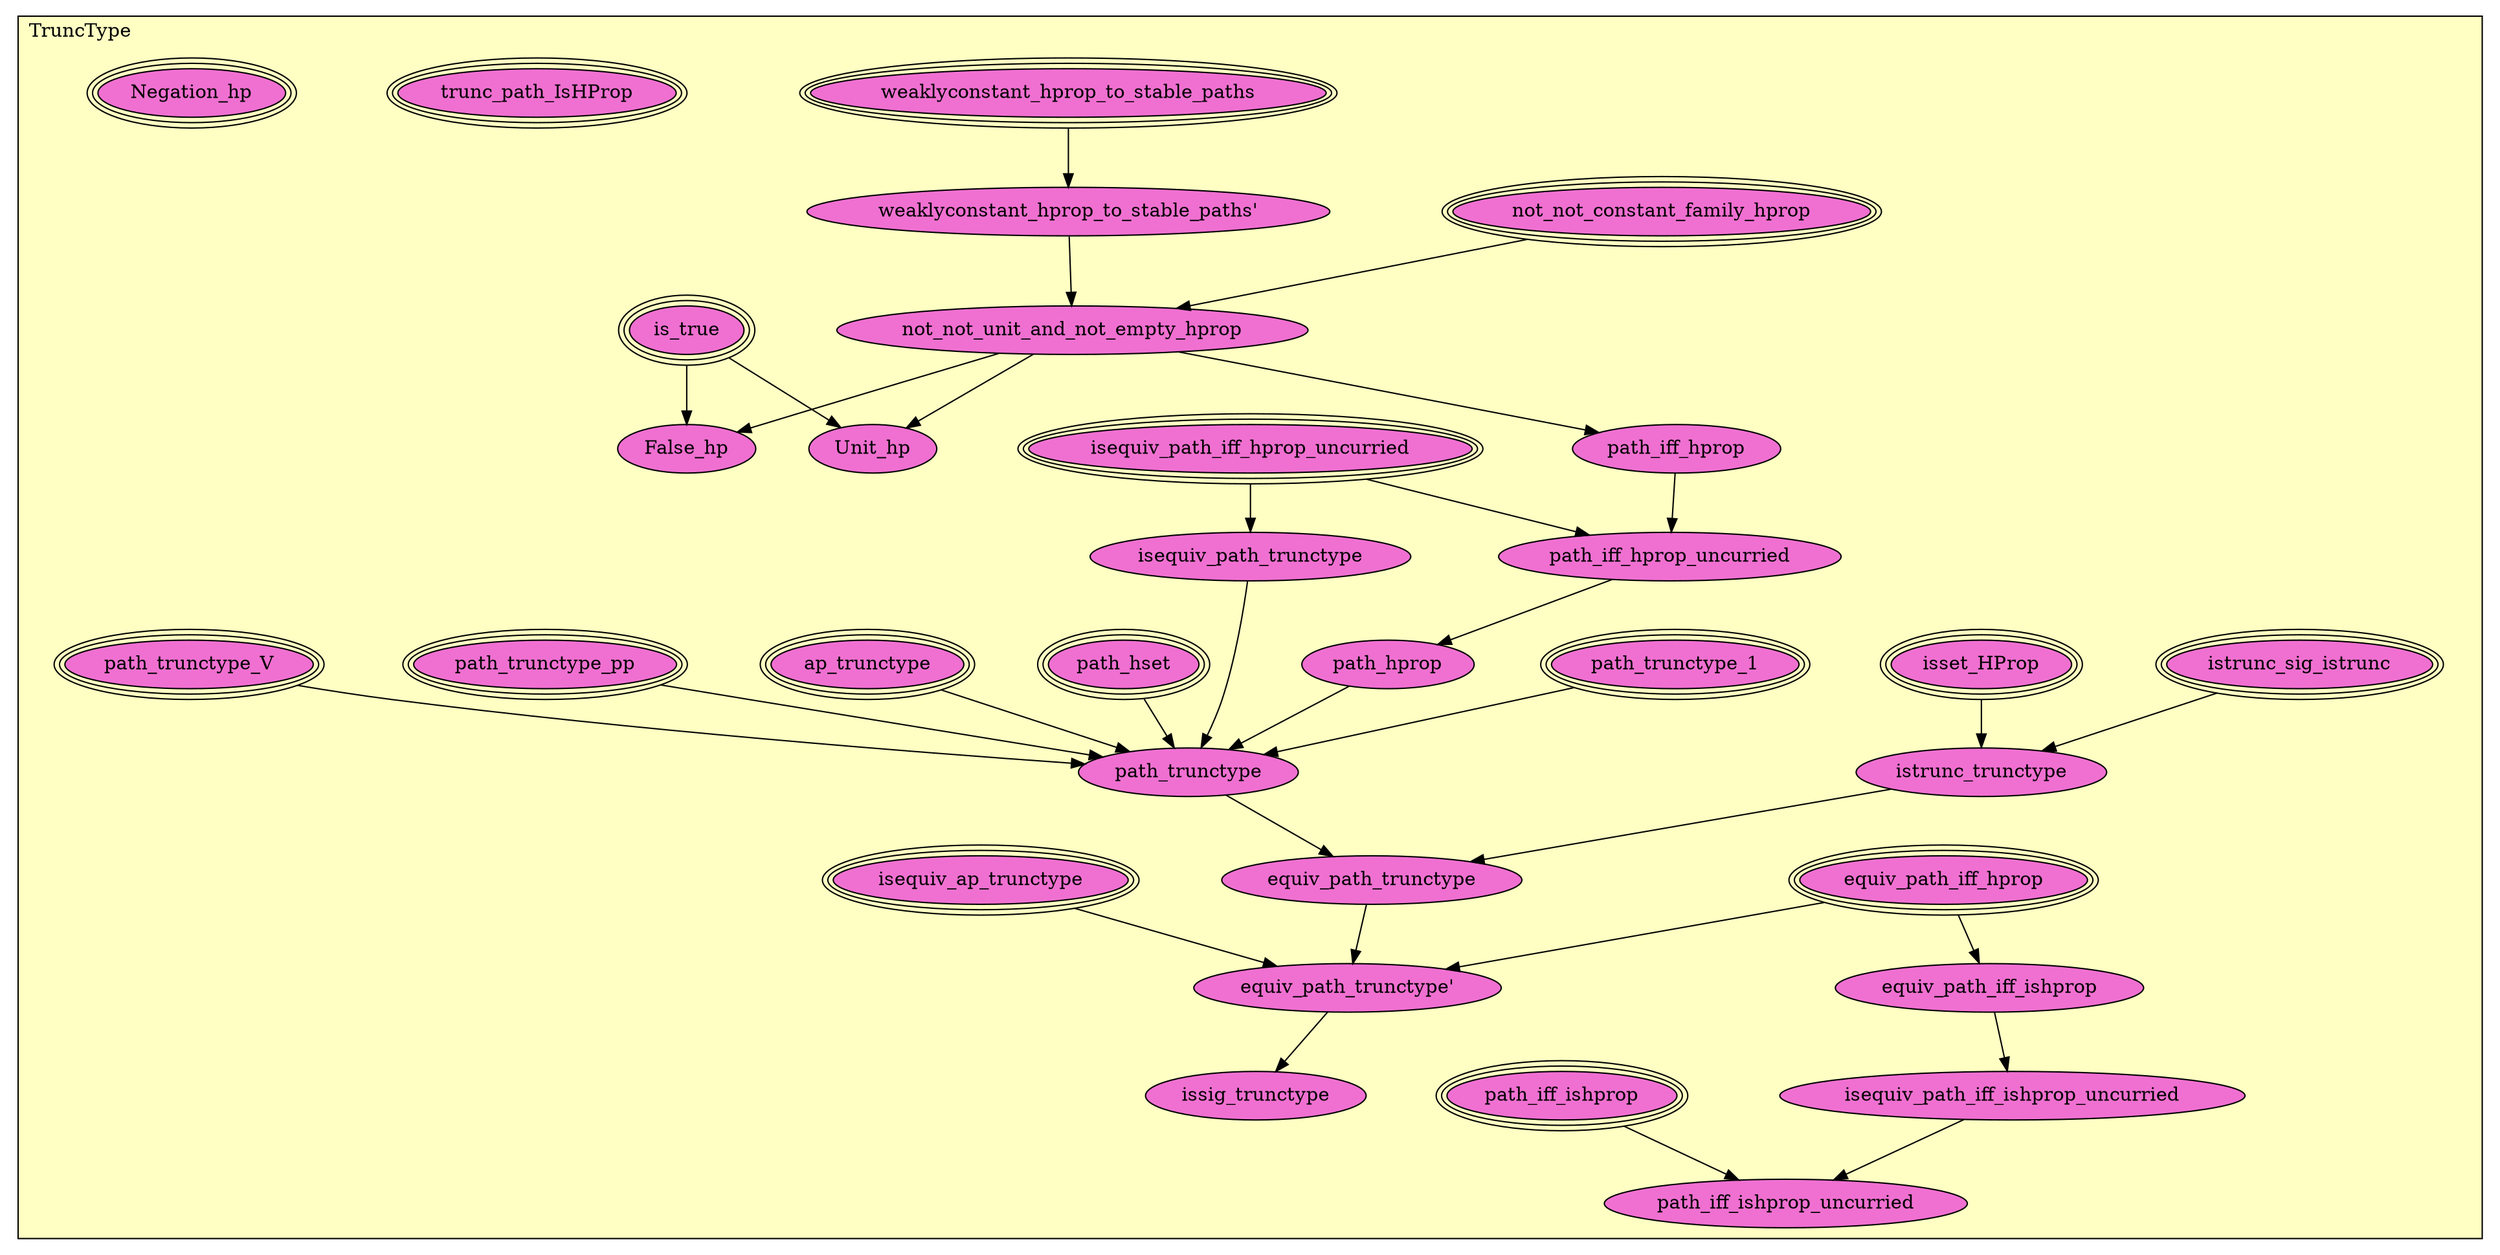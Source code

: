 digraph HoTT_Universes_TruncType {
  graph [ratio=0.5]
  node [style=filled]
TruncType_not_not_constant_family_hprop [label="not_not_constant_family_hprop", URL=<TruncType.html#not_not_constant_family_hprop>, peripheries=3, fillcolor="#F070D1"] ;
TruncType_weaklyconstant_hprop_to_stable_paths [label="weaklyconstant_hprop_to_stable_paths", URL=<TruncType.html#weaklyconstant_hprop_to_stable_paths>, peripheries=3, fillcolor="#F070D1"] ;
TruncType_weaklyconstant_hprop_to_stable_paths_ [label="weaklyconstant_hprop_to_stable_paths'", URL=<TruncType.html#weaklyconstant_hprop_to_stable_paths'>, fillcolor="#F070D1"] ;
TruncType_not_not_unit_and_not_empty_hprop [label="not_not_unit_and_not_empty_hprop", URL=<TruncType.html#not_not_unit_and_not_empty_hprop>, fillcolor="#F070D1"] ;
TruncType_equiv_path_iff_hprop [label="equiv_path_iff_hprop", URL=<TruncType.html#equiv_path_iff_hprop>, peripheries=3, fillcolor="#F070D1"] ;
TruncType_equiv_path_iff_ishprop [label="equiv_path_iff_ishprop", URL=<TruncType.html#equiv_path_iff_ishprop>, fillcolor="#F070D1"] ;
TruncType_path_iff_hprop [label="path_iff_hprop", URL=<TruncType.html#path_iff_hprop>, fillcolor="#F070D1"] ;
TruncType_path_iff_ishprop [label="path_iff_ishprop", URL=<TruncType.html#path_iff_ishprop>, peripheries=3, fillcolor="#F070D1"] ;
TruncType_isequiv_path_iff_hprop_uncurried [label="isequiv_path_iff_hprop_uncurried", URL=<TruncType.html#isequiv_path_iff_hprop_uncurried>, peripheries=3, fillcolor="#F070D1"] ;
TruncType_isequiv_path_iff_ishprop_uncurried [label="isequiv_path_iff_ishprop_uncurried", URL=<TruncType.html#isequiv_path_iff_ishprop_uncurried>, fillcolor="#F070D1"] ;
TruncType_path_iff_hprop_uncurried [label="path_iff_hprop_uncurried", URL=<TruncType.html#path_iff_hprop_uncurried>, fillcolor="#F070D1"] ;
TruncType_path_iff_ishprop_uncurried [label="path_iff_ishprop_uncurried", URL=<TruncType.html#path_iff_ishprop_uncurried>, fillcolor="#F070D1"] ;
TruncType_trunc_path_IsHProp [label="trunc_path_IsHProp", URL=<TruncType.html#trunc_path_IsHProp>, peripheries=3, fillcolor="#F070D1"] ;
TruncType_is_true [label="is_true", URL=<TruncType.html#is_true>, peripheries=3, fillcolor="#F070D1"] ;
TruncType_Negation_hp [label="Negation_hp", URL=<TruncType.html#Negation_hp>, peripheries=3, fillcolor="#F070D1"] ;
TruncType_False_hp [label="False_hp", URL=<TruncType.html#False_hp>, fillcolor="#F070D1"] ;
TruncType_Unit_hp [label="Unit_hp", URL=<TruncType.html#Unit_hp>, fillcolor="#F070D1"] ;
TruncType_istrunc_sig_istrunc [label="istrunc_sig_istrunc", URL=<TruncType.html#istrunc_sig_istrunc>, peripheries=3, fillcolor="#F070D1"] ;
TruncType_isset_HProp [label="isset_HProp", URL=<TruncType.html#isset_HProp>, peripheries=3, fillcolor="#F070D1"] ;
TruncType_istrunc_trunctype [label="istrunc_trunctype", URL=<TruncType.html#istrunc_trunctype>, fillcolor="#F070D1"] ;
TruncType_path_hprop [label="path_hprop", URL=<TruncType.html#path_hprop>, fillcolor="#F070D1"] ;
TruncType_path_hset [label="path_hset", URL=<TruncType.html#path_hset>, peripheries=3, fillcolor="#F070D1"] ;
TruncType_ap_trunctype [label="ap_trunctype", URL=<TruncType.html#ap_trunctype>, peripheries=3, fillcolor="#F070D1"] ;
TruncType_path_trunctype_pp [label="path_trunctype_pp", URL=<TruncType.html#path_trunctype_pp>, peripheries=3, fillcolor="#F070D1"] ;
TruncType_path_trunctype_V [label="path_trunctype_V", URL=<TruncType.html#path_trunctype_V>, peripheries=3, fillcolor="#F070D1"] ;
TruncType_path_trunctype_1 [label="path_trunctype_1", URL=<TruncType.html#path_trunctype_1>, peripheries=3, fillcolor="#F070D1"] ;
TruncType_isequiv_path_trunctype [label="isequiv_path_trunctype", URL=<TruncType.html#isequiv_path_trunctype>, fillcolor="#F070D1"] ;
TruncType_path_trunctype [label="path_trunctype", URL=<TruncType.html#path_trunctype>, fillcolor="#F070D1"] ;
TruncType_equiv_path_trunctype [label="equiv_path_trunctype", URL=<TruncType.html#equiv_path_trunctype>, fillcolor="#F070D1"] ;
TruncType_isequiv_ap_trunctype [label="isequiv_ap_trunctype", URL=<TruncType.html#isequiv_ap_trunctype>, peripheries=3, fillcolor="#F070D1"] ;
TruncType_equiv_path_trunctype_ [label="equiv_path_trunctype'", URL=<TruncType.html#equiv_path_trunctype'>, fillcolor="#F070D1"] ;
TruncType_issig_trunctype [label="issig_trunctype", URL=<TruncType.html#issig_trunctype>, fillcolor="#F070D1"] ;
  TruncType_not_not_constant_family_hprop -> TruncType_not_not_unit_and_not_empty_hprop [] ;
  TruncType_weaklyconstant_hprop_to_stable_paths -> TruncType_weaklyconstant_hprop_to_stable_paths_ [] ;
  TruncType_weaklyconstant_hprop_to_stable_paths_ -> TruncType_not_not_unit_and_not_empty_hprop [] ;
  TruncType_not_not_unit_and_not_empty_hprop -> TruncType_path_iff_hprop [] ;
  TruncType_not_not_unit_and_not_empty_hprop -> TruncType_False_hp [] ;
  TruncType_not_not_unit_and_not_empty_hprop -> TruncType_Unit_hp [] ;
  TruncType_equiv_path_iff_hprop -> TruncType_equiv_path_iff_ishprop [] ;
  TruncType_equiv_path_iff_hprop -> TruncType_equiv_path_trunctype_ [] ;
  TruncType_equiv_path_iff_ishprop -> TruncType_isequiv_path_iff_ishprop_uncurried [] ;
  TruncType_path_iff_hprop -> TruncType_path_iff_hprop_uncurried [] ;
  TruncType_path_iff_ishprop -> TruncType_path_iff_ishprop_uncurried [] ;
  TruncType_isequiv_path_iff_hprop_uncurried -> TruncType_path_iff_hprop_uncurried [] ;
  TruncType_isequiv_path_iff_hprop_uncurried -> TruncType_isequiv_path_trunctype [] ;
  TruncType_isequiv_path_iff_ishprop_uncurried -> TruncType_path_iff_ishprop_uncurried [] ;
  TruncType_path_iff_hprop_uncurried -> TruncType_path_hprop [] ;
  TruncType_is_true -> TruncType_False_hp [] ;
  TruncType_is_true -> TruncType_Unit_hp [] ;
  TruncType_istrunc_sig_istrunc -> TruncType_istrunc_trunctype [] ;
  TruncType_isset_HProp -> TruncType_istrunc_trunctype [] ;
  TruncType_istrunc_trunctype -> TruncType_equiv_path_trunctype [] ;
  TruncType_path_hprop -> TruncType_path_trunctype [] ;
  TruncType_path_hset -> TruncType_path_trunctype [] ;
  TruncType_ap_trunctype -> TruncType_path_trunctype [] ;
  TruncType_path_trunctype_pp -> TruncType_path_trunctype [] ;
  TruncType_path_trunctype_V -> TruncType_path_trunctype [] ;
  TruncType_path_trunctype_1 -> TruncType_path_trunctype [] ;
  TruncType_isequiv_path_trunctype -> TruncType_path_trunctype [] ;
  TruncType_path_trunctype -> TruncType_equiv_path_trunctype [] ;
  TruncType_equiv_path_trunctype -> TruncType_equiv_path_trunctype_ [] ;
  TruncType_isequiv_ap_trunctype -> TruncType_equiv_path_trunctype_ [] ;
  TruncType_equiv_path_trunctype_ -> TruncType_issig_trunctype [] ;
subgraph cluster_TruncType { label="TruncType"; fillcolor="#FFFFC3"; labeljust=l; style=filled 
TruncType_issig_trunctype; TruncType_equiv_path_trunctype_; TruncType_isequiv_ap_trunctype; TruncType_equiv_path_trunctype; TruncType_path_trunctype; TruncType_isequiv_path_trunctype; TruncType_path_trunctype_1; TruncType_path_trunctype_V; TruncType_path_trunctype_pp; TruncType_ap_trunctype; TruncType_path_hset; TruncType_path_hprop; TruncType_istrunc_trunctype; TruncType_isset_HProp; TruncType_istrunc_sig_istrunc; TruncType_Unit_hp; TruncType_False_hp; TruncType_Negation_hp; TruncType_is_true; TruncType_trunc_path_IsHProp; TruncType_path_iff_ishprop_uncurried; TruncType_path_iff_hprop_uncurried; TruncType_isequiv_path_iff_ishprop_uncurried; TruncType_isequiv_path_iff_hprop_uncurried; TruncType_path_iff_ishprop; TruncType_path_iff_hprop; TruncType_equiv_path_iff_ishprop; TruncType_equiv_path_iff_hprop; TruncType_not_not_unit_and_not_empty_hprop; TruncType_weaklyconstant_hprop_to_stable_paths_; TruncType_weaklyconstant_hprop_to_stable_paths; TruncType_not_not_constant_family_hprop; };
} /* END */
